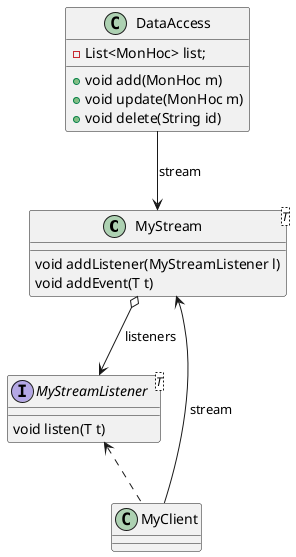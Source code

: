 @startuml
class MyStream<T>{
    void addListener(MyStreamListener l)
    void addEvent(T t)
}
class MyClient
interface MyStreamListener<T>{
    void listen(T t)
}
class DataAccess{
    - List<MonHoc> list;
    + void add(MonHoc m)
    + void update(MonHoc m)
    + void delete(String id)
}

MyStreamListener <.. MyClient
MyStream o--> MyStreamListener : listeners
MyClient --> MyStream : stream
DataAccess --> MyStream : stream

@enduml